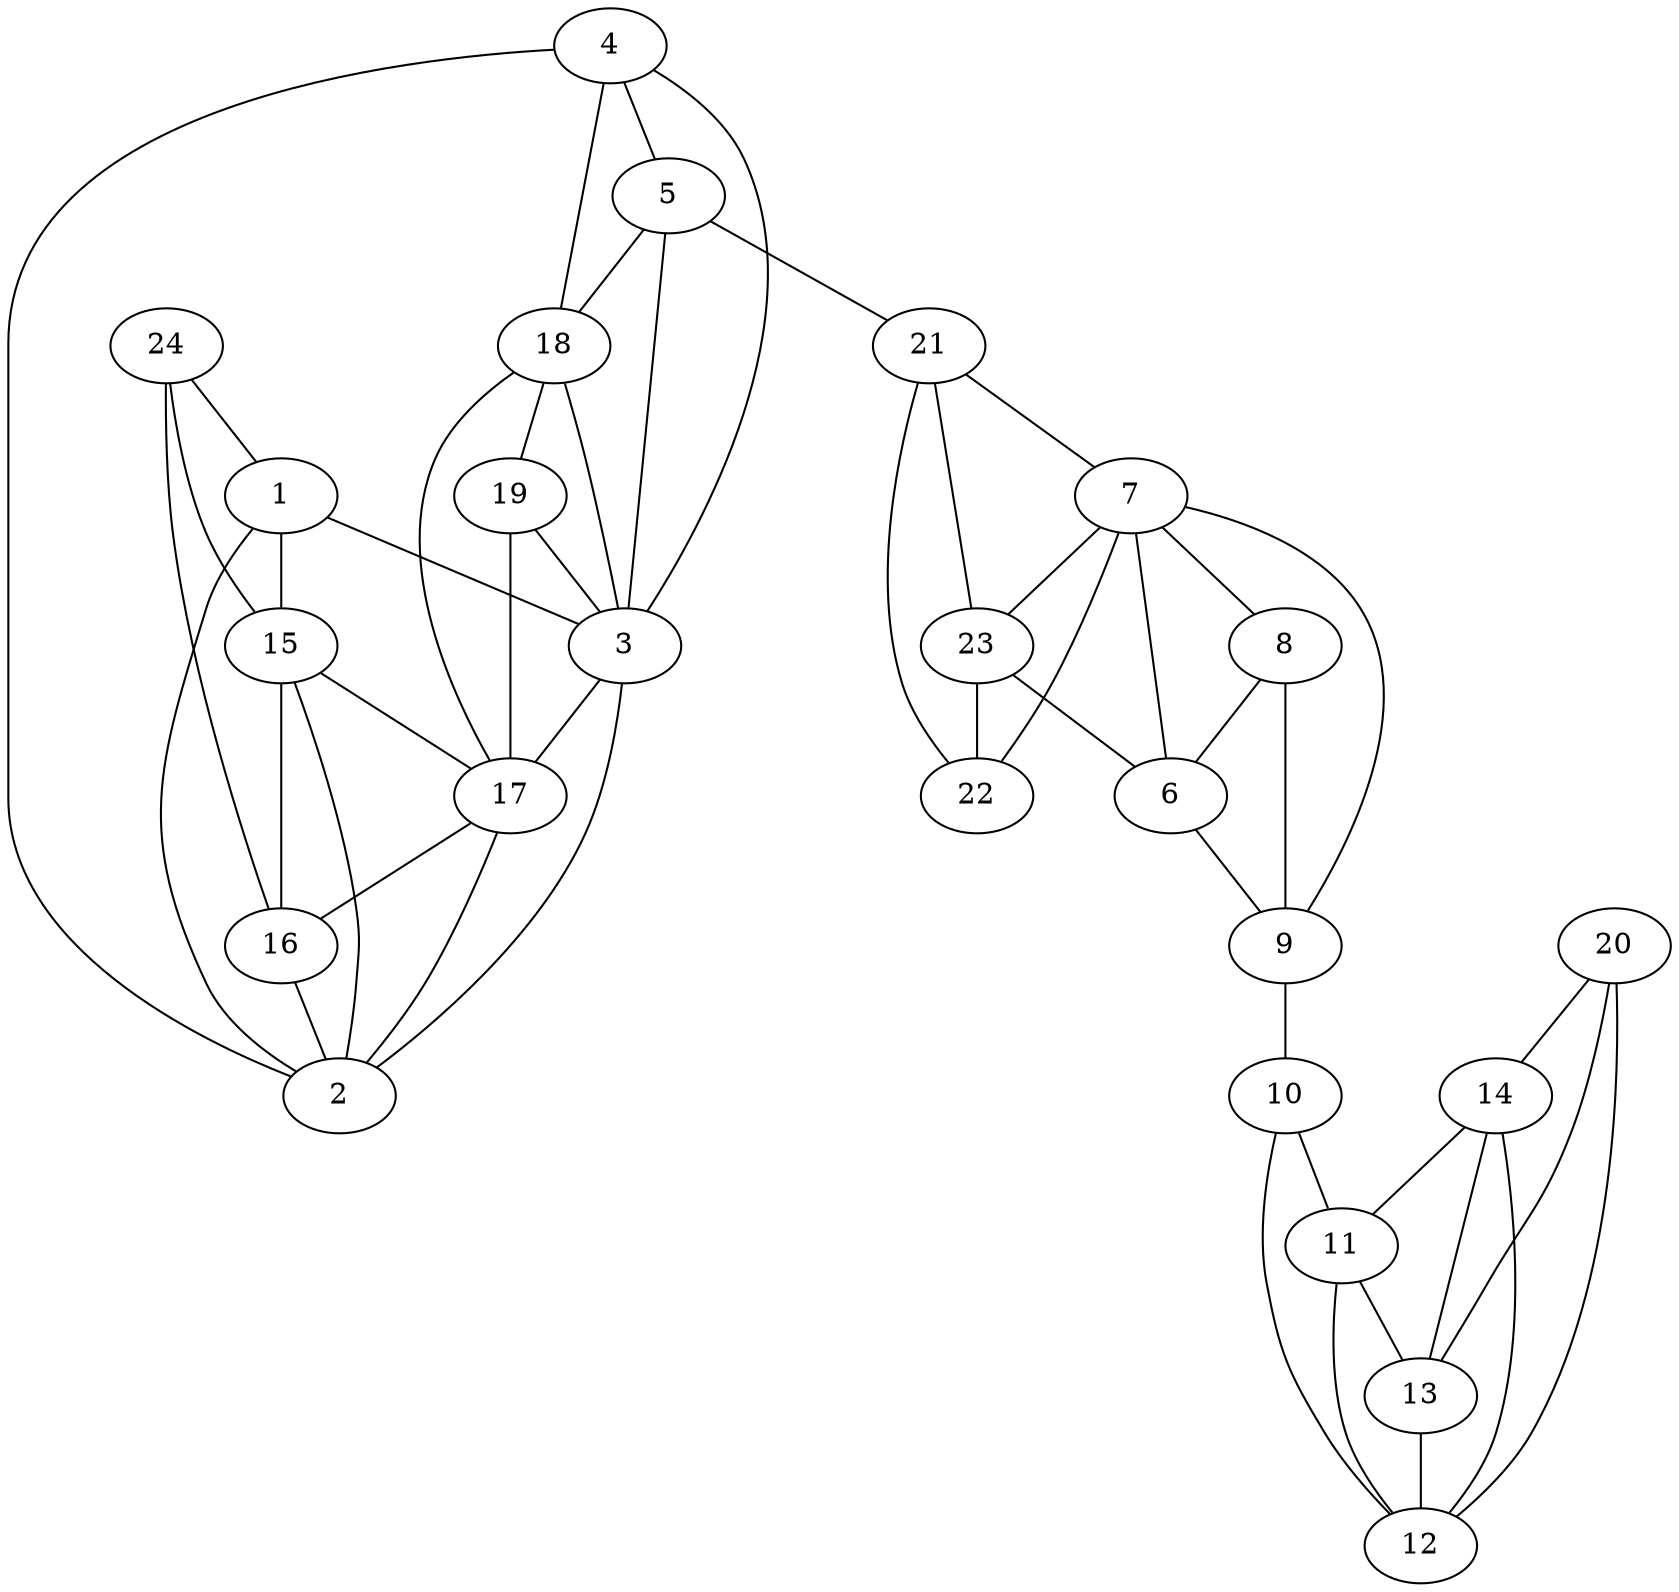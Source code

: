 graph pdb1o6l {
	1	 [aaLength=3,
		sequence=DFG,
		type=0];
	3	 [aaLength=14,
		sequence=VVMYEMMCGRLPFY,
		type=0];
	1 -- 3	 [distance0="48.13749",
		frequency=1,
		type0=2];
	2	 [aaLength=7,
		sequence=AVDWWGL,
		type=0];
	1 -- 2	 [distance0="41.437",
		frequency=1,
		type0=1];
	15	 [aaLength=9,
		sequence=CKEGISDGA,
		type=1];
	1 -- 15	 [distance0="59.3378",
		frequency=1,
		type0=3];
	2 -- 3	 [distance0="12.90291",
		distance1="1.0",
		frequency=2,
		type0=1,
		type1=4];
	17	 [aaLength=8,
		sequence=LEDNDYGR,
		type=1];
	2 -- 17	 [distance0="41.74489",
		frequency=1,
		type0=3];
	3 -- 17	 [distance0="46.70748",
		frequency=1,
		type0=2];
	4	 [aaLength=10,
		sequence=LAGLLKKDPK,
		type=0];
	4 -- 3	 [distance0="50.0105",
		frequency=1,
		type0=2];
	4 -- 2	 [distance0="55.20793",
		frequency=1,
		type0=3];
	5	 [aaLength=22,
		sequence=LGGGPSDAKEVMEHRFFLSINW,
		type=0];
	4 -- 5	 [distance0="20.02349",
		distance1="2.0",
		frequency=2,
		type0=1,
		type1=4];
	5 -- 3	 [distance0="56.56655",
		frequency=1,
		type0=2];
	18	 [aaLength=7,
		sequence=FPRTLSP,
		type=1];
	5 -- 18	 [distance0="60.89246",
		frequency=1,
		type0=3];
	21	 [aaLength=3,
		sequence=FKP,
		type=1];
	5 -- 21	 [distance0="11.0",
		frequency=1,
		type0=4];
	6	 [aaLength=5,
		sequence=SLGLL,
		type=0];
	7	 [aaLength=6,
		sequence=ELDQRE,
		type=0];
	6 -- 7	 [distance0="14.16848",
		distance1="0.0",
		frequency=2,
		type0=1,
		type1=5];
	9	 [aaLength=12,
		sequence=vanDerWaals,
		type=0];
	6 -- 9	 [distance0="41.77982",
		frequency=1,
		type0=3];
	8	 [aaLength=17,
		sequence=DFDYIADW,
		type=0];
	7 -- 8	 [distance0="18.82815",
		distance1="6.0",
		frequency=2,
		type0=2,
		type1=4];
	23	 [aaLength=2,
		sequence=YD,
		type=1];
	7 -- 23	 [distance0="32.1796",
		frequency=1,
		type0=3];
	8 -- 6	 [distance0="18.01061",
		frequency=1,
		type0=1];
	9 -- 7	 [distance0="37.58058",
		frequency=1,
		type0=3];
	10	 [aaLength=12,
		sequence=vanDerWaals,
		type=0];
	9 -- 10	 [distance0="24.93834",
		distance1="0.0",
		frequency=2,
		type0=1,
		type1=4];
	9 -- 8	 [distance0="27.44876",
		frequency=1,
		type0=2];
	12	 [aaLength=5,
		sequence=vanDerWaals,
		type=0];
	10 -- 12	 [distance0="32.94895",
		frequency=1,
		type0=3];
	11	 [aaLength=7,
		sequence=vanDerWaals,
		type=0];
	10 -- 11	 [distance0="27.56343",
		distance1="0.0",
		frequency=2,
		type0=2,
		type1=4];
	11 -- 12	 [distance0="12.74496",
		distance1="0.0",
		frequency=2,
		type0=1,
		type1=5];
	13	 [aaLength=7,
		sequence=vanDerWaals,
		type=0];
	11 -- 13	 [distance0="22.77843",
		frequency=1,
		type0=2];
	13 -- 12	 [distance0="16.166",
		frequency=1,
		type0=1];
	14	 [aaLength=6,
		sequence=vanDerWaals,
		type=0];
	14 -- 12	 [distance0="39.18996",
		frequency=1,
		type0=1];
	14 -- 11	 [distance0="50.46929",
		frequency=1,
		type0=3];
	14 -- 13	 [distance0="39.69566",
		frequency=1,
		type0=2];
	15 -- 2	 [distance0="52.60833",
		frequency=1,
		type0=3];
	15 -- 17	 [distance0="25.0",
		frequency=1,
		type0=2];
	16	 [aaLength=8,
		sequence=XFCGTPEY,
		type=1];
	15 -- 16	 [distance0="12.0",
		distance1="3.0",
		frequency=2,
		type0=1,
		type1=4];
	16 -- 2	 [distance0="46.0395",
		frequency=1,
		type0=3];
	17 -- 16	 [distance0="13.0",
		frequency=1,
		type0=1];
	18 -- 3	 [distance0="53.72698",
		frequency=1,
		type0=3];
	18 -- 4	 [distance0="5.0",
		frequency=1,
		type0=4];
	18 -- 17	 [distance0="47.0",
		frequency=1,
		type0=2];
	19	 [aaLength=6,
		sequence=ELILME,
		type=1];
	18 -- 19	 [distance0="9.0",
		frequency=1,
		type0=1];
	19 -- 3	 [distance0="49.08756",
		frequency=1,
		type0=3];
	19 -- 17	 [distance0="38.0",
		frequency=1,
		type0=2];
	20	 [aaLength=2,
		sequence=vanDerWaals,
		type=1];
	20 -- 14	 [distance0="69.69341",
		frequency=1,
		type0=1];
	20 -- 12	 [distance0="86.03022",
		frequency=1,
		type0=2];
	20 -- 13	 [distance0="88.12535",
		frequency=1,
		type0=3];
	21 -- 7	 [distance0="48.53377",
		frequency=1,
		type0=3];
	22	 [aaLength=3,
		sequence=VDT,
		type=1];
	21 -- 22	 [distance0="8.0",
		distance1="5.0",
		frequency=2,
		type0=1,
		type1=4];
	21 -- 23	 [distance0="30.0",
		frequency=1,
		type0=2];
	22 -- 7	 [distance0="42.74958",
		frequency=1,
		type0=3];
	23 -- 22	 [distance0="22.0",
		frequency=1,
		type0=1];
	23 -- 6	 [distance0="0.0",
		frequency=1,
		type0=5];
	24	 [aaLength=2,
		sequence=E,
		type=1];
	24 -- 1	 [distance0="150.1632",
		frequency=1,
		type0=2];
	24 -- 15	 [distance0="142.0",
		frequency=1,
		type0=1];
	24 -- 16	 [distance0="154.0",
		frequency=1,
		type0=3];
}

